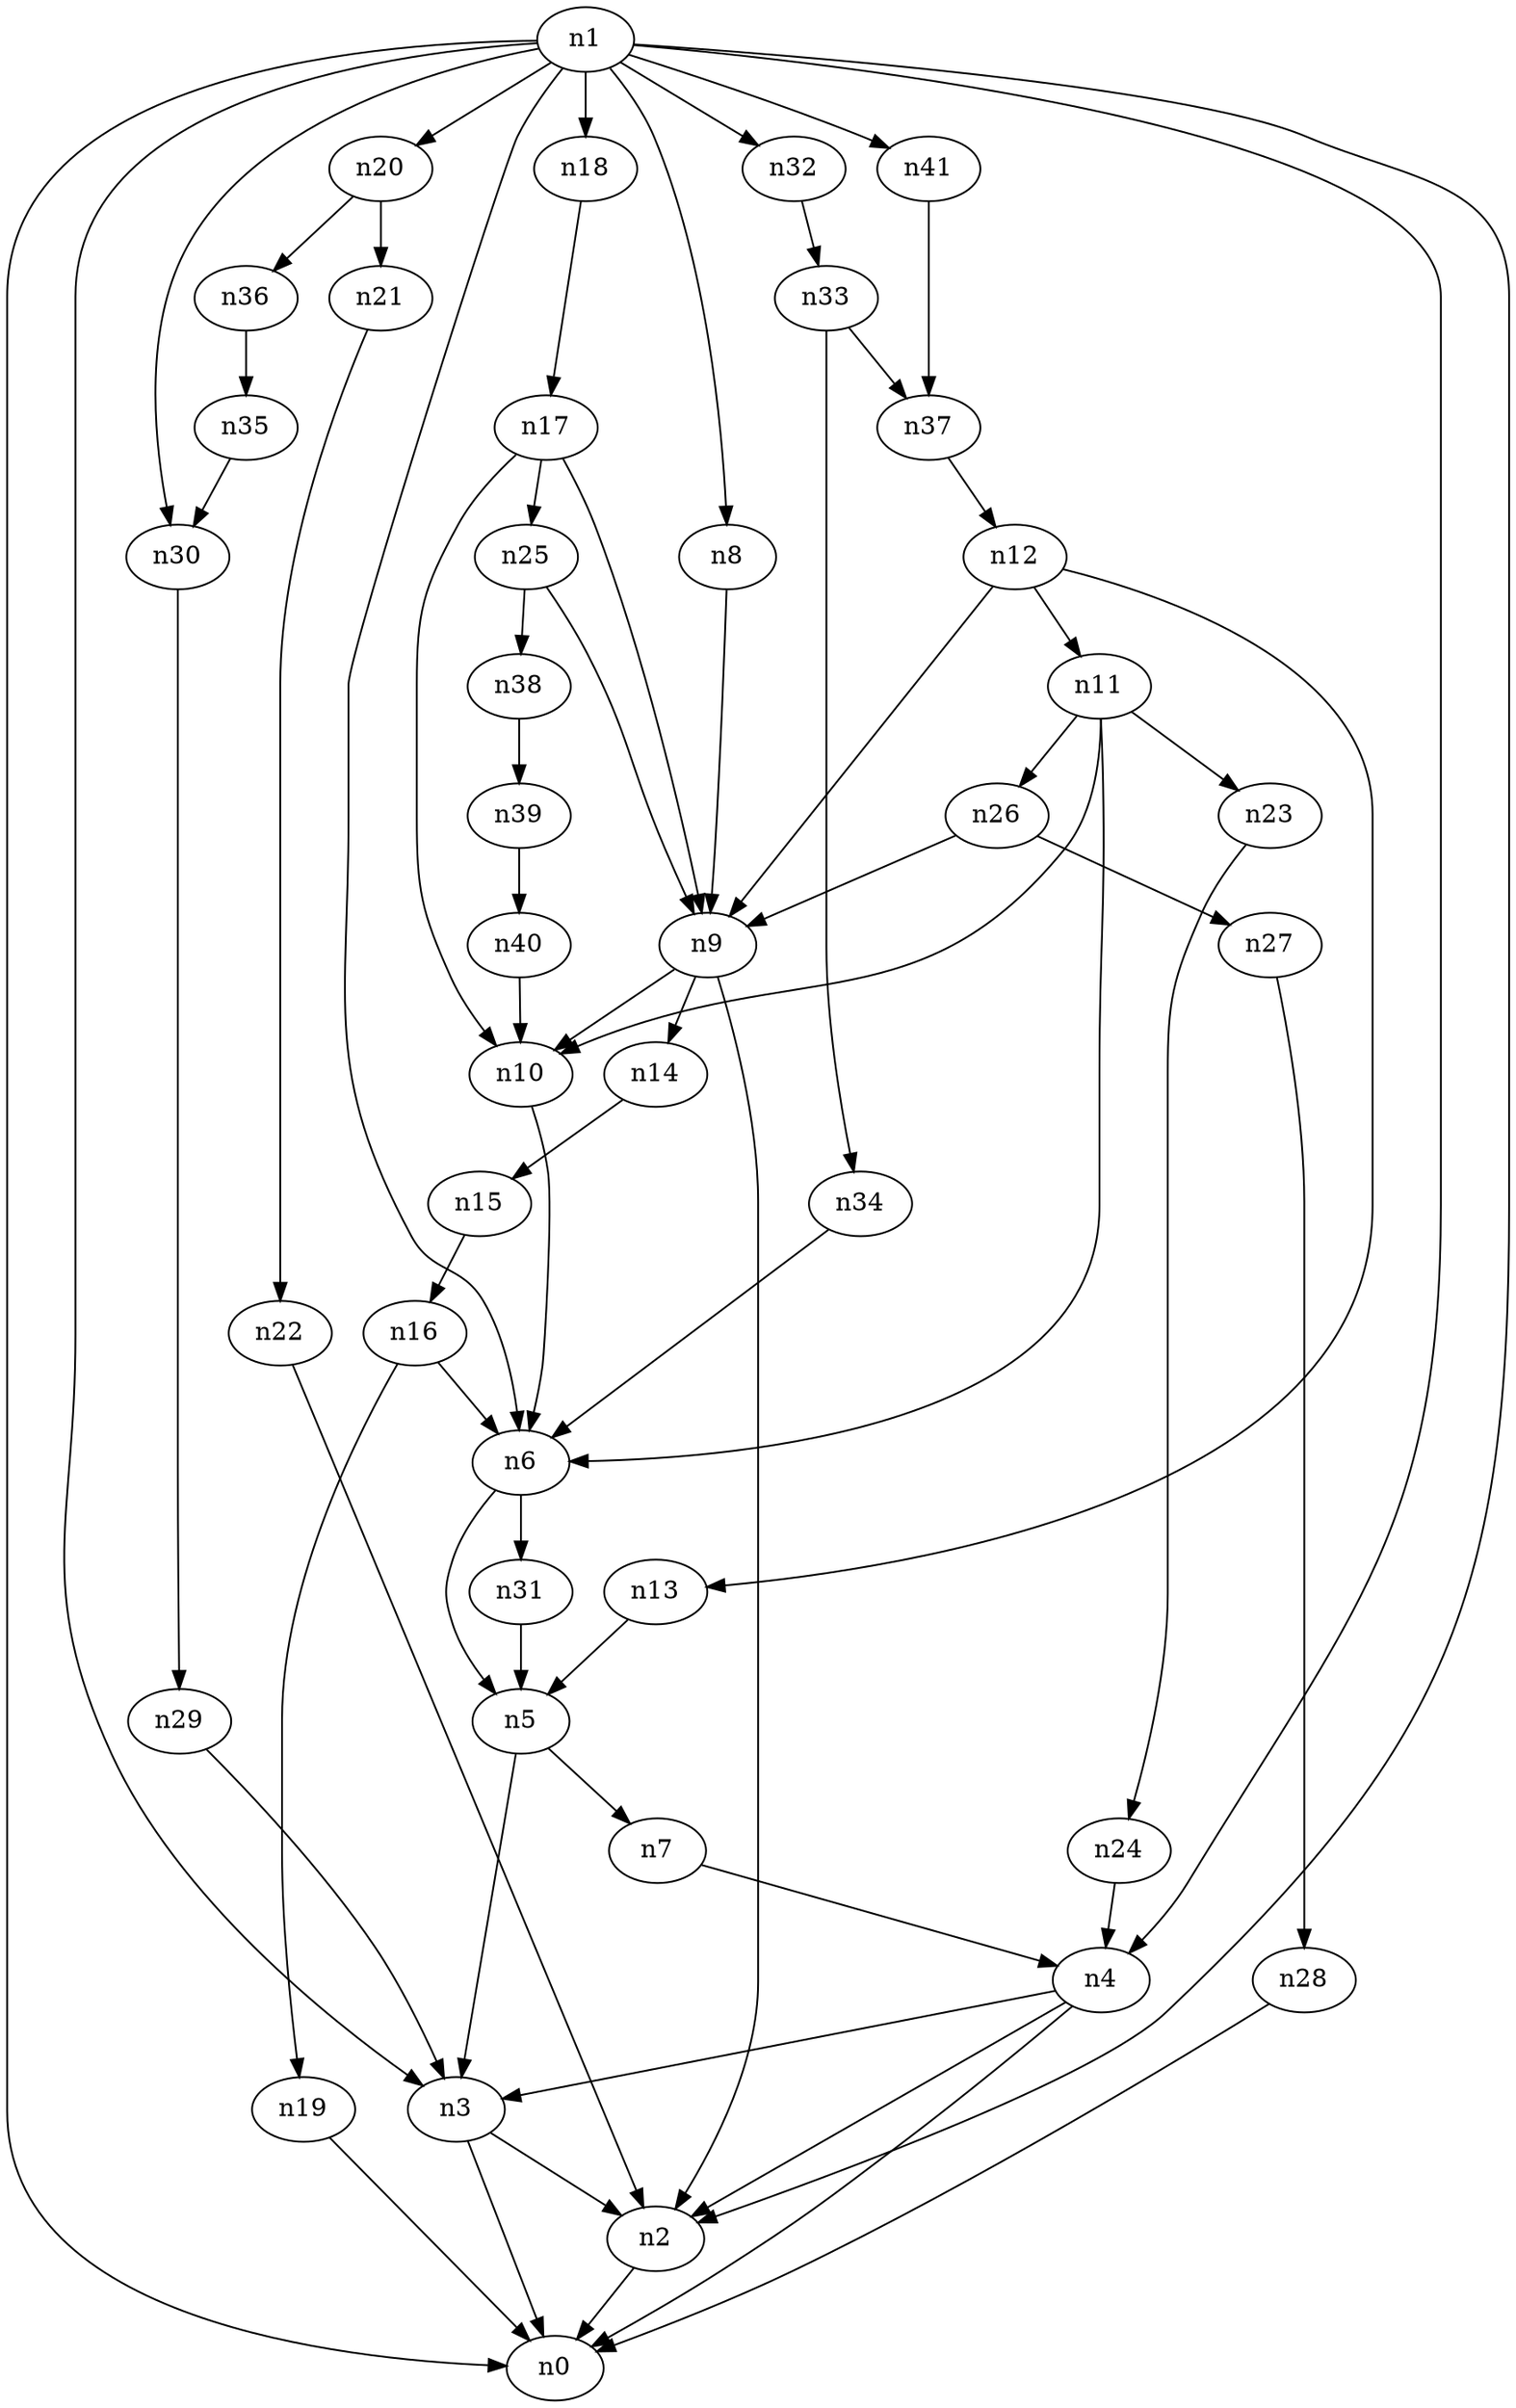digraph G {
	n1 -> n0	 [_graphml_id=e0];
	n1 -> n2	 [_graphml_id=e1];
	n1 -> n3	 [_graphml_id=e6];
	n1 -> n4	 [_graphml_id=e9];
	n1 -> n6	 [_graphml_id=e12];
	n1 -> n8	 [_graphml_id=e15];
	n1 -> n18	 [_graphml_id=e31];
	n1 -> n20	 [_graphml_id=e35];
	n1 -> n30	 [_graphml_id=e51];
	n1 -> n32	 [_graphml_id=e55];
	n1 -> n41	 [_graphml_id=e69];
	n2 -> n0	 [_graphml_id=e5];
	n3 -> n0	 [_graphml_id=e8];
	n3 -> n2	 [_graphml_id=e2];
	n4 -> n0	 [_graphml_id=e4];
	n4 -> n2	 [_graphml_id=e7];
	n4 -> n3	 [_graphml_id=e3];
	n5 -> n3	 [_graphml_id=e10];
	n5 -> n7	 [_graphml_id=e13];
	n6 -> n5	 [_graphml_id=e11];
	n6 -> n31	 [_graphml_id=e52];
	n7 -> n4	 [_graphml_id=e14];
	n8 -> n9	 [_graphml_id=e16];
	n9 -> n2	 [_graphml_id=e24];
	n9 -> n10	 [_graphml_id=e17];
	n9 -> n14	 [_graphml_id=e25];
	n10 -> n6	 [_graphml_id=e18];
	n11 -> n6	 [_graphml_id=e34];
	n11 -> n10	 [_graphml_id=e19];
	n11 -> n23	 [_graphml_id=e39];
	n11 -> n26	 [_graphml_id=e54];
	n12 -> n9	 [_graphml_id=e21];
	n12 -> n11	 [_graphml_id=e20];
	n12 -> n13	 [_graphml_id=e23];
	n13 -> n5	 [_graphml_id=e22];
	n14 -> n15	 [_graphml_id=e26];
	n15 -> n16	 [_graphml_id=e27];
	n16 -> n6	 [_graphml_id=e28];
	n16 -> n19	 [_graphml_id=e33];
	n17 -> n9	 [_graphml_id=e29];
	n17 -> n10	 [_graphml_id=e44];
	n17 -> n25	 [_graphml_id=e43];
	n18 -> n17	 [_graphml_id=e30];
	n19 -> n0	 [_graphml_id=e32];
	n20 -> n21	 [_graphml_id=e36];
	n20 -> n36	 [_graphml_id=e61];
	n21 -> n22	 [_graphml_id=e37];
	n22 -> n2	 [_graphml_id=e38];
	n23 -> n24	 [_graphml_id=e40];
	n24 -> n4	 [_graphml_id=e41];
	n25 -> n9	 [_graphml_id=e42];
	n25 -> n38	 [_graphml_id=e64];
	n26 -> n9	 [_graphml_id=e45];
	n26 -> n27	 [_graphml_id=e46];
	n27 -> n28	 [_graphml_id=e47];
	n28 -> n0	 [_graphml_id=e48];
	n29 -> n3	 [_graphml_id=e49];
	n30 -> n29	 [_graphml_id=e50];
	n31 -> n5	 [_graphml_id=e53];
	n32 -> n33	 [_graphml_id=e56];
	n33 -> n34	 [_graphml_id=e57];
	n33 -> n37	 [_graphml_id=e63];
	n34 -> n6	 [_graphml_id=e58];
	n35 -> n30	 [_graphml_id=e59];
	n36 -> n35	 [_graphml_id=e60];
	n37 -> n12	 [_graphml_id=e62];
	n38 -> n39	 [_graphml_id=e65];
	n39 -> n40	 [_graphml_id=e66];
	n40 -> n10	 [_graphml_id=e67];
	n41 -> n37	 [_graphml_id=e68];
}
